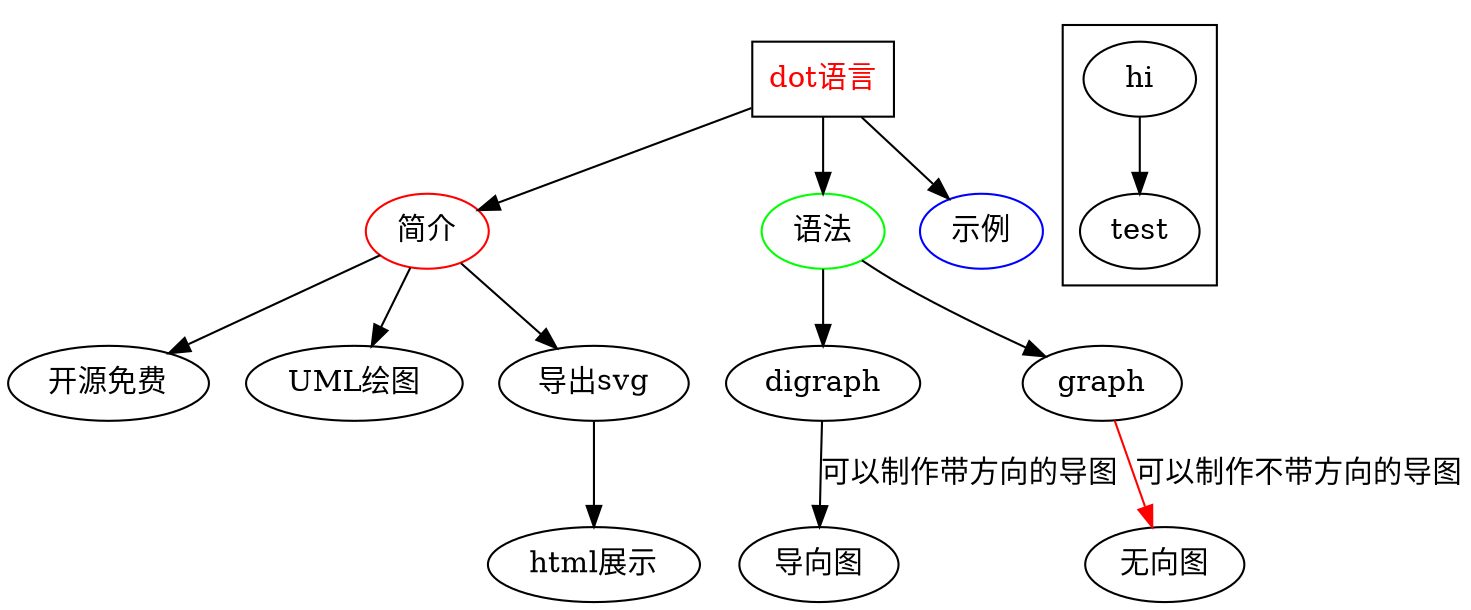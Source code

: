 digraph g {
    rankdir=LD  //方向左右
    dot语言->{简介,语法,示例}
    dot语言[shape=box,fontcolor=red]
    简介[color=red]
    语法[color=green]
    示例[color=blue]
    简介->{开源免费,UML绘图,导出svg}
    语法->{"digraph","graph"}
    导出svg -> html展示
    "digraph"->导向图[label=可以制作带方向的导图]
    "graph"->无向图[label=可以制作不带方向的导图 color=red shape=house  ]

    subgraph cluster_subgraph1 {
    hi ->test
        }
    }

